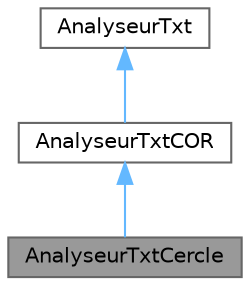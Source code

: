 digraph "AnalyseurTxtCercle"
{
 // LATEX_PDF_SIZE
  bgcolor="transparent";
  edge [fontname=Helvetica,fontsize=10,labelfontname=Helvetica,labelfontsize=10];
  node [fontname=Helvetica,fontsize=10,shape=box,height=0.2,width=0.4];
  Node1 [id="Node000001",label="AnalyseurTxtCercle",height=0.2,width=0.4,color="gray40", fillcolor="grey60", style="filled", fontcolor="black",tooltip=" "];
  Node2 -> Node1 [id="edge1_Node000001_Node000002",dir="back",color="steelblue1",style="solid",tooltip=" "];
  Node2 [id="Node000002",label="AnalyseurTxtCOR",height=0.2,width=0.4,color="gray40", fillcolor="white", style="filled",URL="$class_analyseur_txt_c_o_r.html",tooltip=" "];
  Node3 -> Node2 [id="edge2_Node000002_Node000003",dir="back",color="steelblue1",style="solid",tooltip=" "];
  Node3 [id="Node000003",label="AnalyseurTxt",height=0.2,width=0.4,color="gray40", fillcolor="white", style="filled",URL="$class_analyseur_txt.html",tooltip=" "];
}
